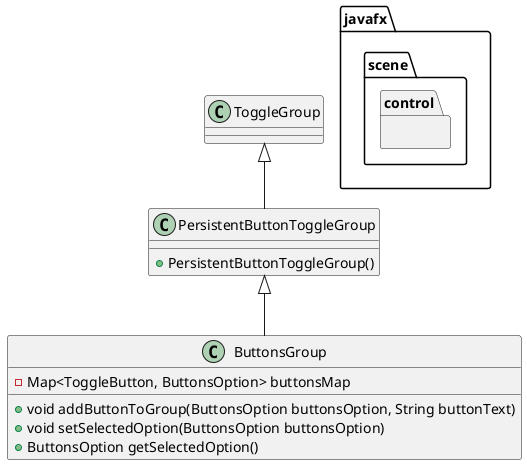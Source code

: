 @startuml
'https://plantuml.com/sequence-diagram

class PersistentButtonToggleGroup {
    + PersistentButtonToggleGroup()
}

class ButtonsGroup extends PersistentButtonToggleGroup {
   - Map<ToggleButton, ButtonsOption> buttonsMap

   + void addButtonToGroup(ButtonsOption buttonsOption, String buttonText)
   + void setSelectedOption(ButtonsOption buttonsOption)
   + ButtonsOption getSelectedOption()
}

package javafx.scene.control{
    .ToggleGroup <|-- PersistentButtonToggleGroup
}


@enduml